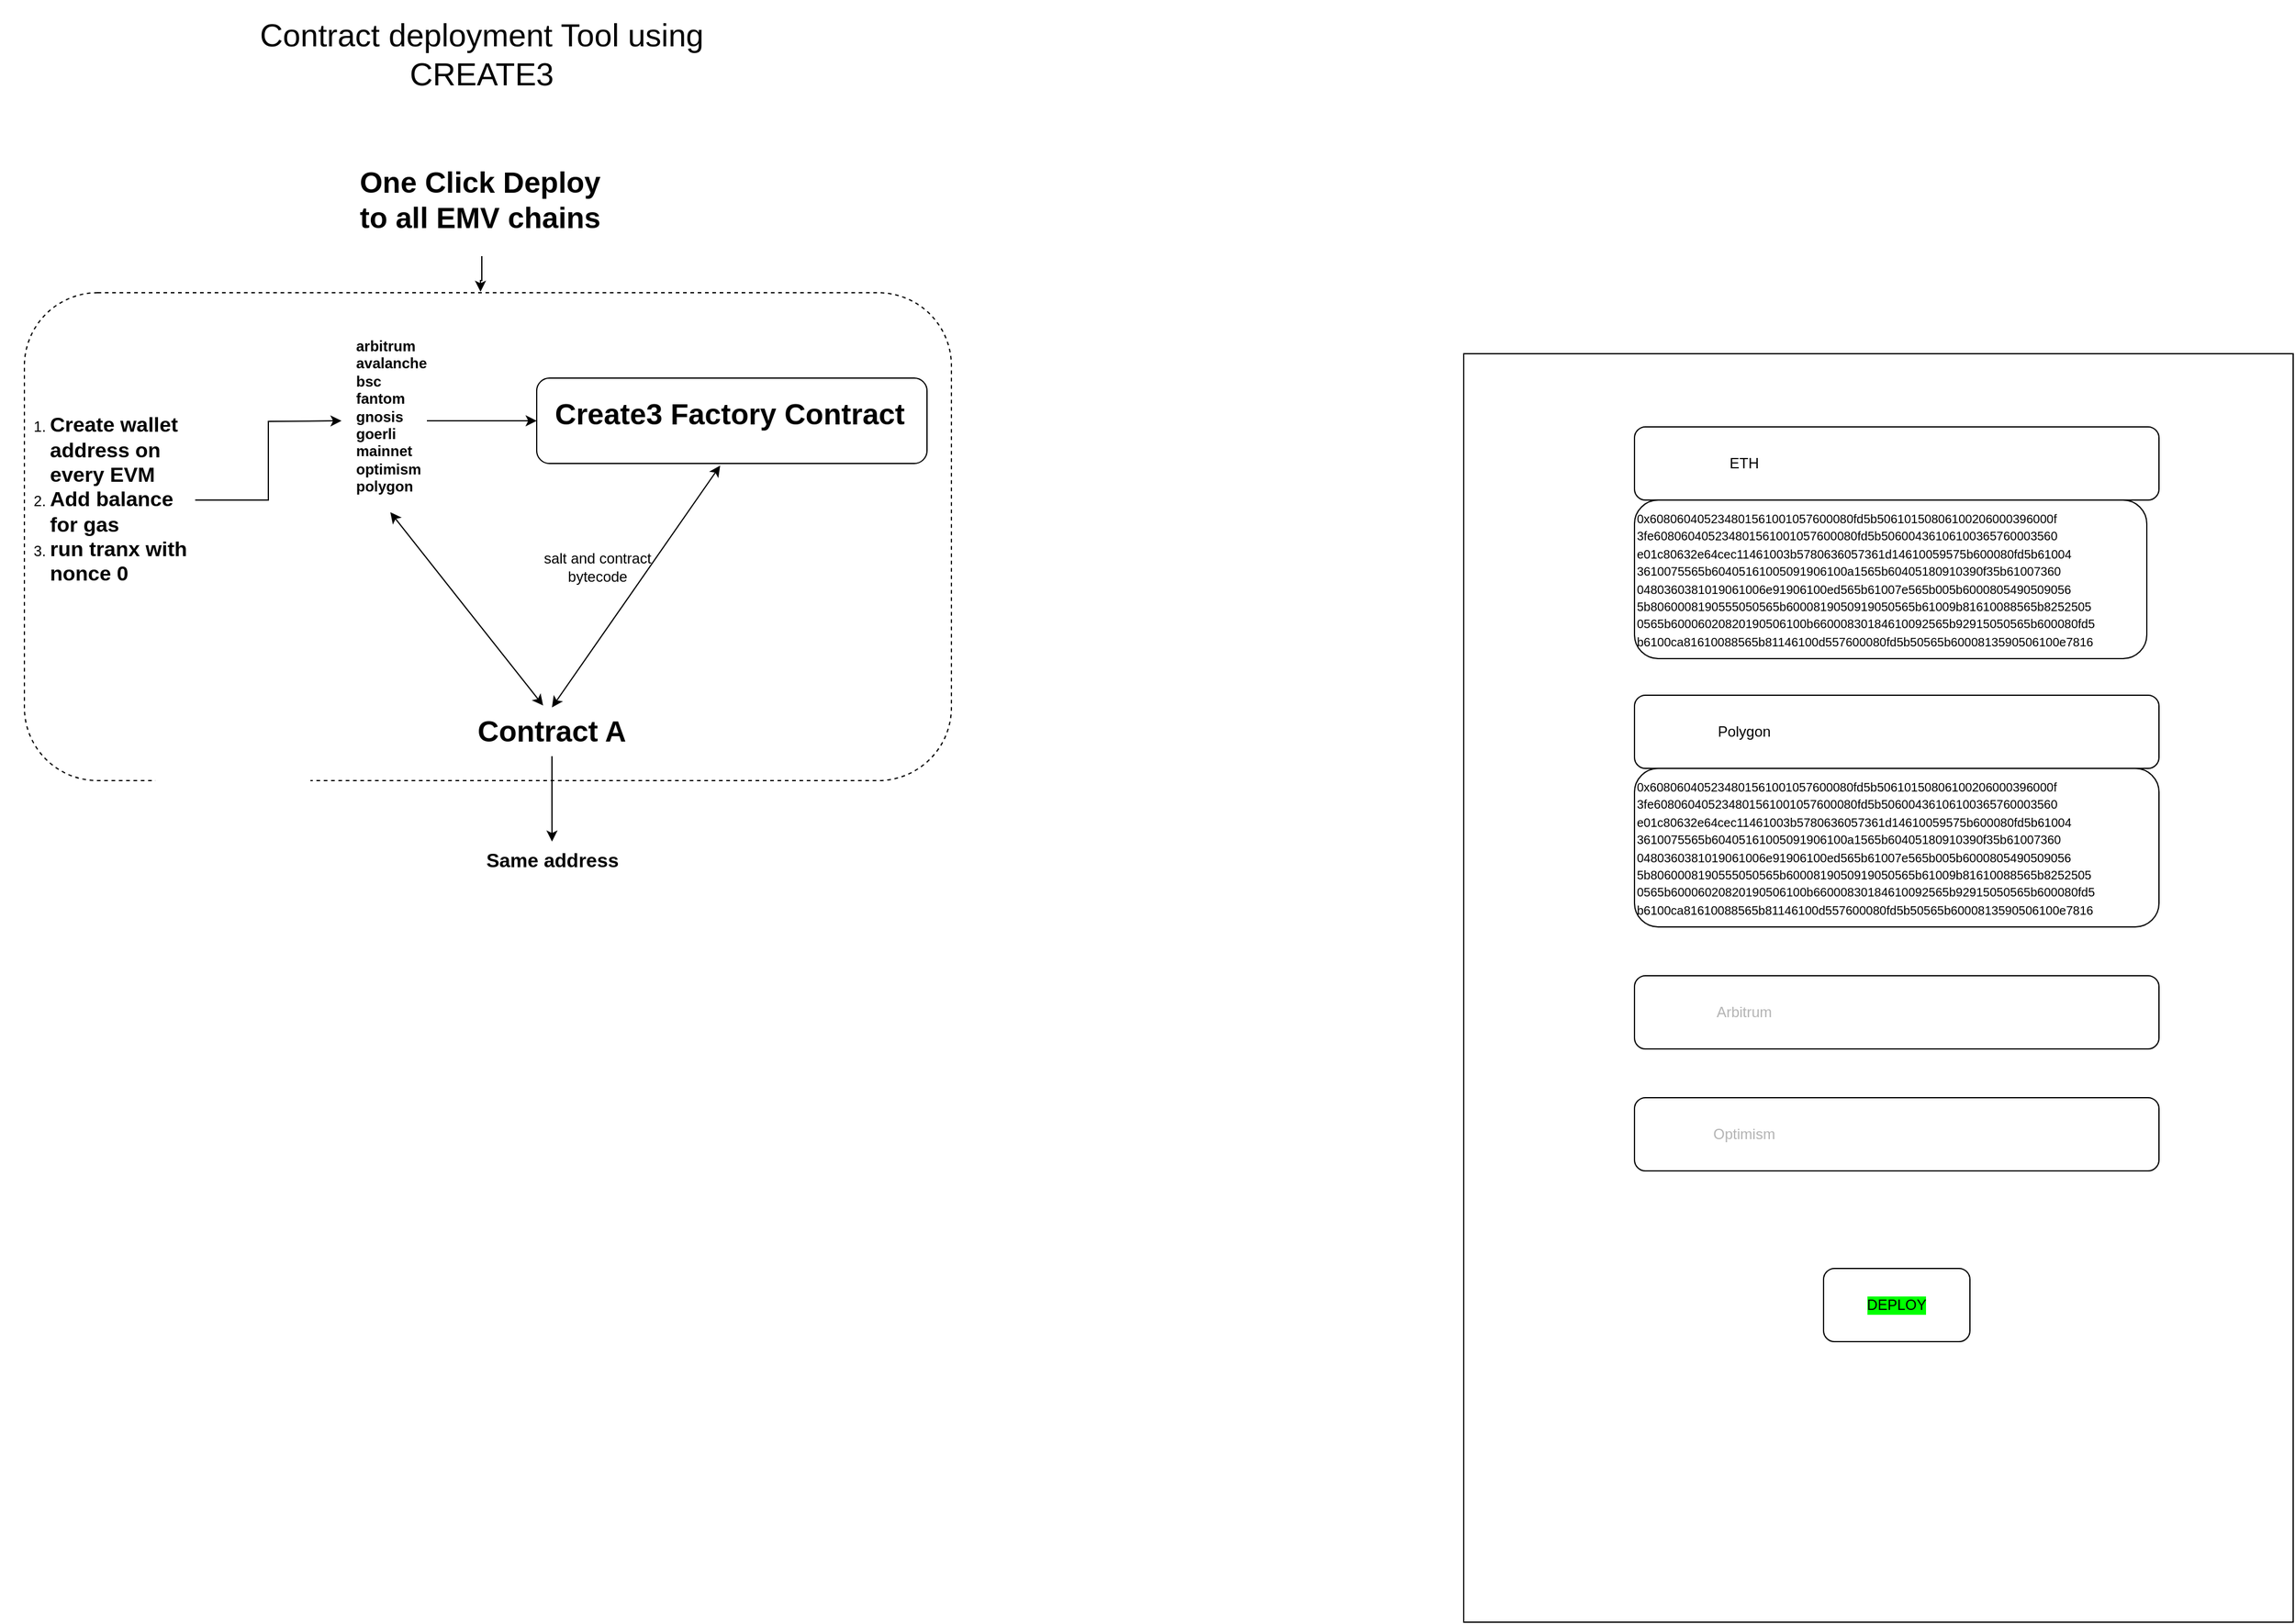 <mxfile version="21.5.0" type="github">
  <diagram name="Page-1" id="D8mtQJCvIUCq3xoTe9Ai">
    <mxGraphModel dx="1418" dy="769" grid="1" gridSize="10" guides="1" tooltips="1" connect="1" arrows="1" fold="1" page="1" pageScale="1" pageWidth="850" pageHeight="1100" math="0" shadow="0">
      <root>
        <mxCell id="0" />
        <mxCell id="1" parent="0" />
        <mxCell id="e5trn_ajBI5a_qGK76ur-21" value="" style="rounded=1;whiteSpace=wrap;html=1;fillColor=none;dashed=1;" vertex="1" parent="1">
          <mxGeometry x="70" y="270" width="760" height="400" as="geometry" />
        </mxCell>
        <mxCell id="Rp_fgitV3uWehaf2HcM2-1" value="&lt;font style=&quot;font-size: 26px;&quot;&gt;Contract deployment Tool using CREATE3&lt;/font&gt;" style="text;html=1;strokeColor=none;fillColor=none;align=center;verticalAlign=middle;whiteSpace=wrap;rounded=0;" parent="1" vertex="1">
          <mxGeometry x="250" y="30" width="390" height="90" as="geometry" />
        </mxCell>
        <mxCell id="e5trn_ajBI5a_qGK76ur-25" value="" style="edgeStyle=orthogonalEdgeStyle;rounded=0;orthogonalLoop=1;jettySize=auto;html=1;" edge="1" parent="1" source="3Xp0vNJ-y2MnxwoDZw0I-2" target="e5trn_ajBI5a_qGK76ur-15">
          <mxGeometry relative="1" as="geometry" />
        </mxCell>
        <mxCell id="3Xp0vNJ-y2MnxwoDZw0I-2" value="&lt;h1&gt;Contract A&lt;/h1&gt;" style="text;html=1;strokeColor=none;fillColor=none;spacing=5;spacingTop=-20;whiteSpace=wrap;overflow=hidden;rounded=0;align=center;" parent="1" vertex="1">
          <mxGeometry x="410" y="610" width="185" height="40" as="geometry" />
        </mxCell>
        <mxCell id="e5trn_ajBI5a_qGK76ur-11" style="edgeStyle=orthogonalEdgeStyle;rounded=0;orthogonalLoop=1;jettySize=auto;html=1;" edge="1" parent="1" source="e5trn_ajBI5a_qGK76ur-2">
          <mxGeometry relative="1" as="geometry">
            <mxPoint x="330" y="375" as="targetPoint" />
          </mxGeometry>
        </mxCell>
        <mxCell id="e5trn_ajBI5a_qGK76ur-2" value="&lt;ol&gt;&lt;li style=&quot;text-align: left;&quot;&gt;&lt;b&gt;&lt;font style=&quot;font-size: 17px;&quot;&gt;Create wallet address on every EVM &lt;/font&gt;&lt;/b&gt;&lt;/li&gt;&lt;li style=&quot;text-align: left;&quot;&gt;&lt;b&gt;&lt;font style=&quot;font-size: 17px;&quot;&gt;Add balance for gas&lt;/font&gt;&lt;/b&gt;&lt;/li&gt;&lt;li style=&quot;text-align: left;&quot;&gt;&lt;b&gt;&lt;font style=&quot;font-size: 17px;&quot;&gt;&lt;b style=&quot;border-color: var(--border-color); font-size: 12px;&quot;&gt;&lt;font style=&quot;border-color: var(--border-color); font-size: 17px;&quot;&gt;run tranx with nonce 0&lt;/font&gt;&lt;/b&gt;&lt;/font&gt;&lt;/b&gt;&lt;/li&gt;&lt;/ol&gt;" style="text;html=1;strokeColor=none;fillColor=none;align=center;verticalAlign=middle;whiteSpace=wrap;rounded=0;" vertex="1" parent="1">
          <mxGeometry x="50" y="300" width="160" height="280" as="geometry" />
        </mxCell>
        <mxCell id="e5trn_ajBI5a_qGK76ur-12" style="edgeStyle=orthogonalEdgeStyle;rounded=0;orthogonalLoop=1;jettySize=auto;html=1;entryX=0;entryY=0.5;entryDx=0;entryDy=0;" edge="1" parent="1" source="e5trn_ajBI5a_qGK76ur-7" target="e5trn_ajBI5a_qGK76ur-3">
          <mxGeometry relative="1" as="geometry" />
        </mxCell>
        <mxCell id="e5trn_ajBI5a_qGK76ur-7" value="arbitrum&#xa;avalanche&#xa;bsc&#xa;fantom&#xa;gnosis&#xa;goerli&#xa;mainnet&#xa;optimism&#xa;polygon" style="text;whiteSpace=wrap;fontStyle=1" vertex="1" parent="1">
          <mxGeometry x="340" y="300" width="60" height="150" as="geometry" />
        </mxCell>
        <mxCell id="e5trn_ajBI5a_qGK76ur-9" value="" style="group" vertex="1" connectable="0" parent="1">
          <mxGeometry x="490" y="340" width="360" height="70" as="geometry" />
        </mxCell>
        <mxCell id="3Xp0vNJ-y2MnxwoDZw0I-1" value="&lt;h1&gt;Create3 Factory Contract&lt;/h1&gt;" style="text;html=1;strokeColor=none;fillColor=none;spacing=5;spacingTop=-20;whiteSpace=wrap;overflow=hidden;rounded=0;" parent="e5trn_ajBI5a_qGK76ur-9" vertex="1">
          <mxGeometry x="10" y="10" width="350" height="60" as="geometry" />
        </mxCell>
        <mxCell id="e5trn_ajBI5a_qGK76ur-3" value="" style="rounded=1;whiteSpace=wrap;html=1;fillColor=none;" vertex="1" parent="e5trn_ajBI5a_qGK76ur-9">
          <mxGeometry width="320" height="70" as="geometry" />
        </mxCell>
        <mxCell id="e5trn_ajBI5a_qGK76ur-14" value="salt and contract bytecode" style="text;html=1;strokeColor=none;fillColor=none;align=center;verticalAlign=middle;whiteSpace=wrap;rounded=0;" vertex="1" parent="1">
          <mxGeometry x="480" y="480" width="120" height="30" as="geometry" />
        </mxCell>
        <mxCell id="e5trn_ajBI5a_qGK76ur-15" value="&lt;b&gt;&lt;font style=&quot;font-size: 16px;&quot;&gt;Same address&lt;/font&gt;&lt;/b&gt;" style="text;html=1;strokeColor=none;fillColor=none;align=center;verticalAlign=middle;whiteSpace=wrap;rounded=0;" vertex="1" parent="1">
          <mxGeometry x="438.75" y="720" width="127.5" height="30" as="geometry" />
        </mxCell>
        <mxCell id="e5trn_ajBI5a_qGK76ur-19" value="" style="endArrow=classic;startArrow=classic;html=1;rounded=0;entryX=0.47;entryY=1.025;entryDx=0;entryDy=0;entryPerimeter=0;exitX=0.5;exitY=0;exitDx=0;exitDy=0;" edge="1" parent="1" source="3Xp0vNJ-y2MnxwoDZw0I-2" target="e5trn_ajBI5a_qGK76ur-3">
          <mxGeometry width="50" height="50" relative="1" as="geometry">
            <mxPoint x="640" y="610" as="sourcePoint" />
            <mxPoint x="690" y="560" as="targetPoint" />
          </mxGeometry>
        </mxCell>
        <mxCell id="e5trn_ajBI5a_qGK76ur-23" style="edgeStyle=orthogonalEdgeStyle;rounded=0;orthogonalLoop=1;jettySize=auto;html=1;entryX=0.492;entryY=-0.002;entryDx=0;entryDy=0;entryPerimeter=0;" edge="1" parent="1" source="e5trn_ajBI5a_qGK76ur-22" target="e5trn_ajBI5a_qGK76ur-21">
          <mxGeometry relative="1" as="geometry" />
        </mxCell>
        <mxCell id="e5trn_ajBI5a_qGK76ur-22" value="&lt;h1&gt;One Click Deploy to all EMV chains&lt;/h1&gt;" style="text;html=1;strokeColor=none;fillColor=none;spacing=5;spacingTop=-20;whiteSpace=wrap;overflow=hidden;rounded=0;" vertex="1" parent="1">
          <mxGeometry x="340" y="160" width="210" height="80" as="geometry" />
        </mxCell>
        <mxCell id="e5trn_ajBI5a_qGK76ur-24" value="" style="endArrow=classic;startArrow=classic;html=1;rounded=0;entryX=0.5;entryY=1;entryDx=0;entryDy=0;exitX=0.461;exitY=-0.038;exitDx=0;exitDy=0;exitPerimeter=0;" edge="1" parent="1" source="3Xp0vNJ-y2MnxwoDZw0I-2" target="e5trn_ajBI5a_qGK76ur-7">
          <mxGeometry width="50" height="50" relative="1" as="geometry">
            <mxPoint x="513" y="620" as="sourcePoint" />
            <mxPoint x="650" y="422" as="targetPoint" />
          </mxGeometry>
        </mxCell>
        <mxCell id="e5trn_ajBI5a_qGK76ur-26" value="" style="rounded=0;whiteSpace=wrap;html=1;" vertex="1" parent="1">
          <mxGeometry x="1250" y="320" width="680" height="1040" as="geometry" />
        </mxCell>
        <mxCell id="e5trn_ajBI5a_qGK76ur-27" value="" style="rounded=1;whiteSpace=wrap;html=1;" vertex="1" parent="1">
          <mxGeometry x="1390" y="380" width="430" height="60" as="geometry" />
        </mxCell>
        <mxCell id="e5trn_ajBI5a_qGK76ur-28" value="" style="rounded=1;whiteSpace=wrap;html=1;" vertex="1" parent="1">
          <mxGeometry x="1390" y="600" width="430" height="60" as="geometry" />
        </mxCell>
        <mxCell id="e5trn_ajBI5a_qGK76ur-29" value="" style="rounded=1;whiteSpace=wrap;html=1;" vertex="1" parent="1">
          <mxGeometry x="1390" y="830" width="430" height="60" as="geometry" />
        </mxCell>
        <mxCell id="e5trn_ajBI5a_qGK76ur-30" value="" style="rounded=1;whiteSpace=wrap;html=1;" vertex="1" parent="1">
          <mxGeometry x="1390" y="930" width="430" height="60" as="geometry" />
        </mxCell>
        <mxCell id="e5trn_ajBI5a_qGK76ur-31" value="ETH" style="text;html=1;strokeColor=none;fillColor=none;align=center;verticalAlign=middle;whiteSpace=wrap;rounded=0;" vertex="1" parent="1">
          <mxGeometry x="1450" y="395" width="60" height="30" as="geometry" />
        </mxCell>
        <mxCell id="e5trn_ajBI5a_qGK76ur-33" value="Polygon" style="text;html=1;strokeColor=none;fillColor=none;align=center;verticalAlign=middle;whiteSpace=wrap;rounded=0;" vertex="1" parent="1">
          <mxGeometry x="1450" y="615" width="60" height="30" as="geometry" />
        </mxCell>
        <mxCell id="e5trn_ajBI5a_qGK76ur-34" value="Arbitrum" style="text;html=1;strokeColor=none;fillColor=none;align=center;verticalAlign=middle;whiteSpace=wrap;rounded=0;fontColor=#B3B3B3;" vertex="1" parent="1">
          <mxGeometry x="1450" y="845" width="60" height="30" as="geometry" />
        </mxCell>
        <mxCell id="e5trn_ajBI5a_qGK76ur-36" value="&lt;font style=&quot;font-size: 10px;&quot;&gt;0x608060405234801561001057600080fd5b50610150806100206000396000f&lt;br&gt;3fe608060405234801561001057600080fd5b50600436106100365760003560&lt;br&gt;e01c80632e64cec11461003b5780636057361d14610059575b600080fd5b61004&lt;br&gt;3610075565b60405161005091906100a1565b60405180910390f35b61007360&lt;br&gt;0480360381019061006e91906100ed565b61007e565b005b6000805490509056&lt;br&gt;5b8060008190555050565b6000819050919050565b61009b81610088565b8252505&lt;br&gt;0565b60006020820190506100b66000830184610092565b92915050565b600080fd5&lt;br&gt;b6100ca81610088565b81146100d557600080fd5b50565b6000813590506100e7816&lt;/font&gt;" style="rounded=1;whiteSpace=wrap;html=1;align=left;" vertex="1" parent="1">
          <mxGeometry x="1390" y="440" width="420" height="130" as="geometry" />
        </mxCell>
        <mxCell id="e5trn_ajBI5a_qGK76ur-38" value="&lt;font style=&quot;font-size: 10px;&quot;&gt;0x608060405234801561001057600080fd5b50610150806100206000396000f&lt;br&gt;3fe608060405234801561001057600080fd5b50600436106100365760003560&lt;br&gt;e01c80632e64cec11461003b5780636057361d14610059575b600080fd5b61004&lt;br&gt;3610075565b60405161005091906100a1565b60405180910390f35b61007360&lt;br&gt;0480360381019061006e91906100ed565b61007e565b005b6000805490509056&lt;br&gt;5b8060008190555050565b6000819050919050565b61009b81610088565b8252505&lt;br&gt;0565b60006020820190506100b66000830184610092565b92915050565b600080fd5&lt;br&gt;b6100ca81610088565b81146100d557600080fd5b50565b6000813590506100e7816&lt;/font&gt;" style="rounded=1;whiteSpace=wrap;html=1;align=left;" vertex="1" parent="1">
          <mxGeometry x="1390" y="660" width="430" height="130" as="geometry" />
        </mxCell>
        <mxCell id="e5trn_ajBI5a_qGK76ur-39" value="Optimism" style="text;html=1;strokeColor=none;fillColor=none;align=center;verticalAlign=middle;whiteSpace=wrap;rounded=0;fontColor=#B3B3B3;" vertex="1" parent="1">
          <mxGeometry x="1450" y="945" width="60" height="30" as="geometry" />
        </mxCell>
        <mxCell id="e5trn_ajBI5a_qGK76ur-40" value="&lt;span style=&quot;&quot;&gt;DEPLOY&lt;/span&gt;" style="rounded=1;whiteSpace=wrap;html=1;labelBackgroundColor=#00FF00;" vertex="1" parent="1">
          <mxGeometry x="1545" y="1070" width="120" height="60" as="geometry" />
        </mxCell>
      </root>
    </mxGraphModel>
  </diagram>
</mxfile>
